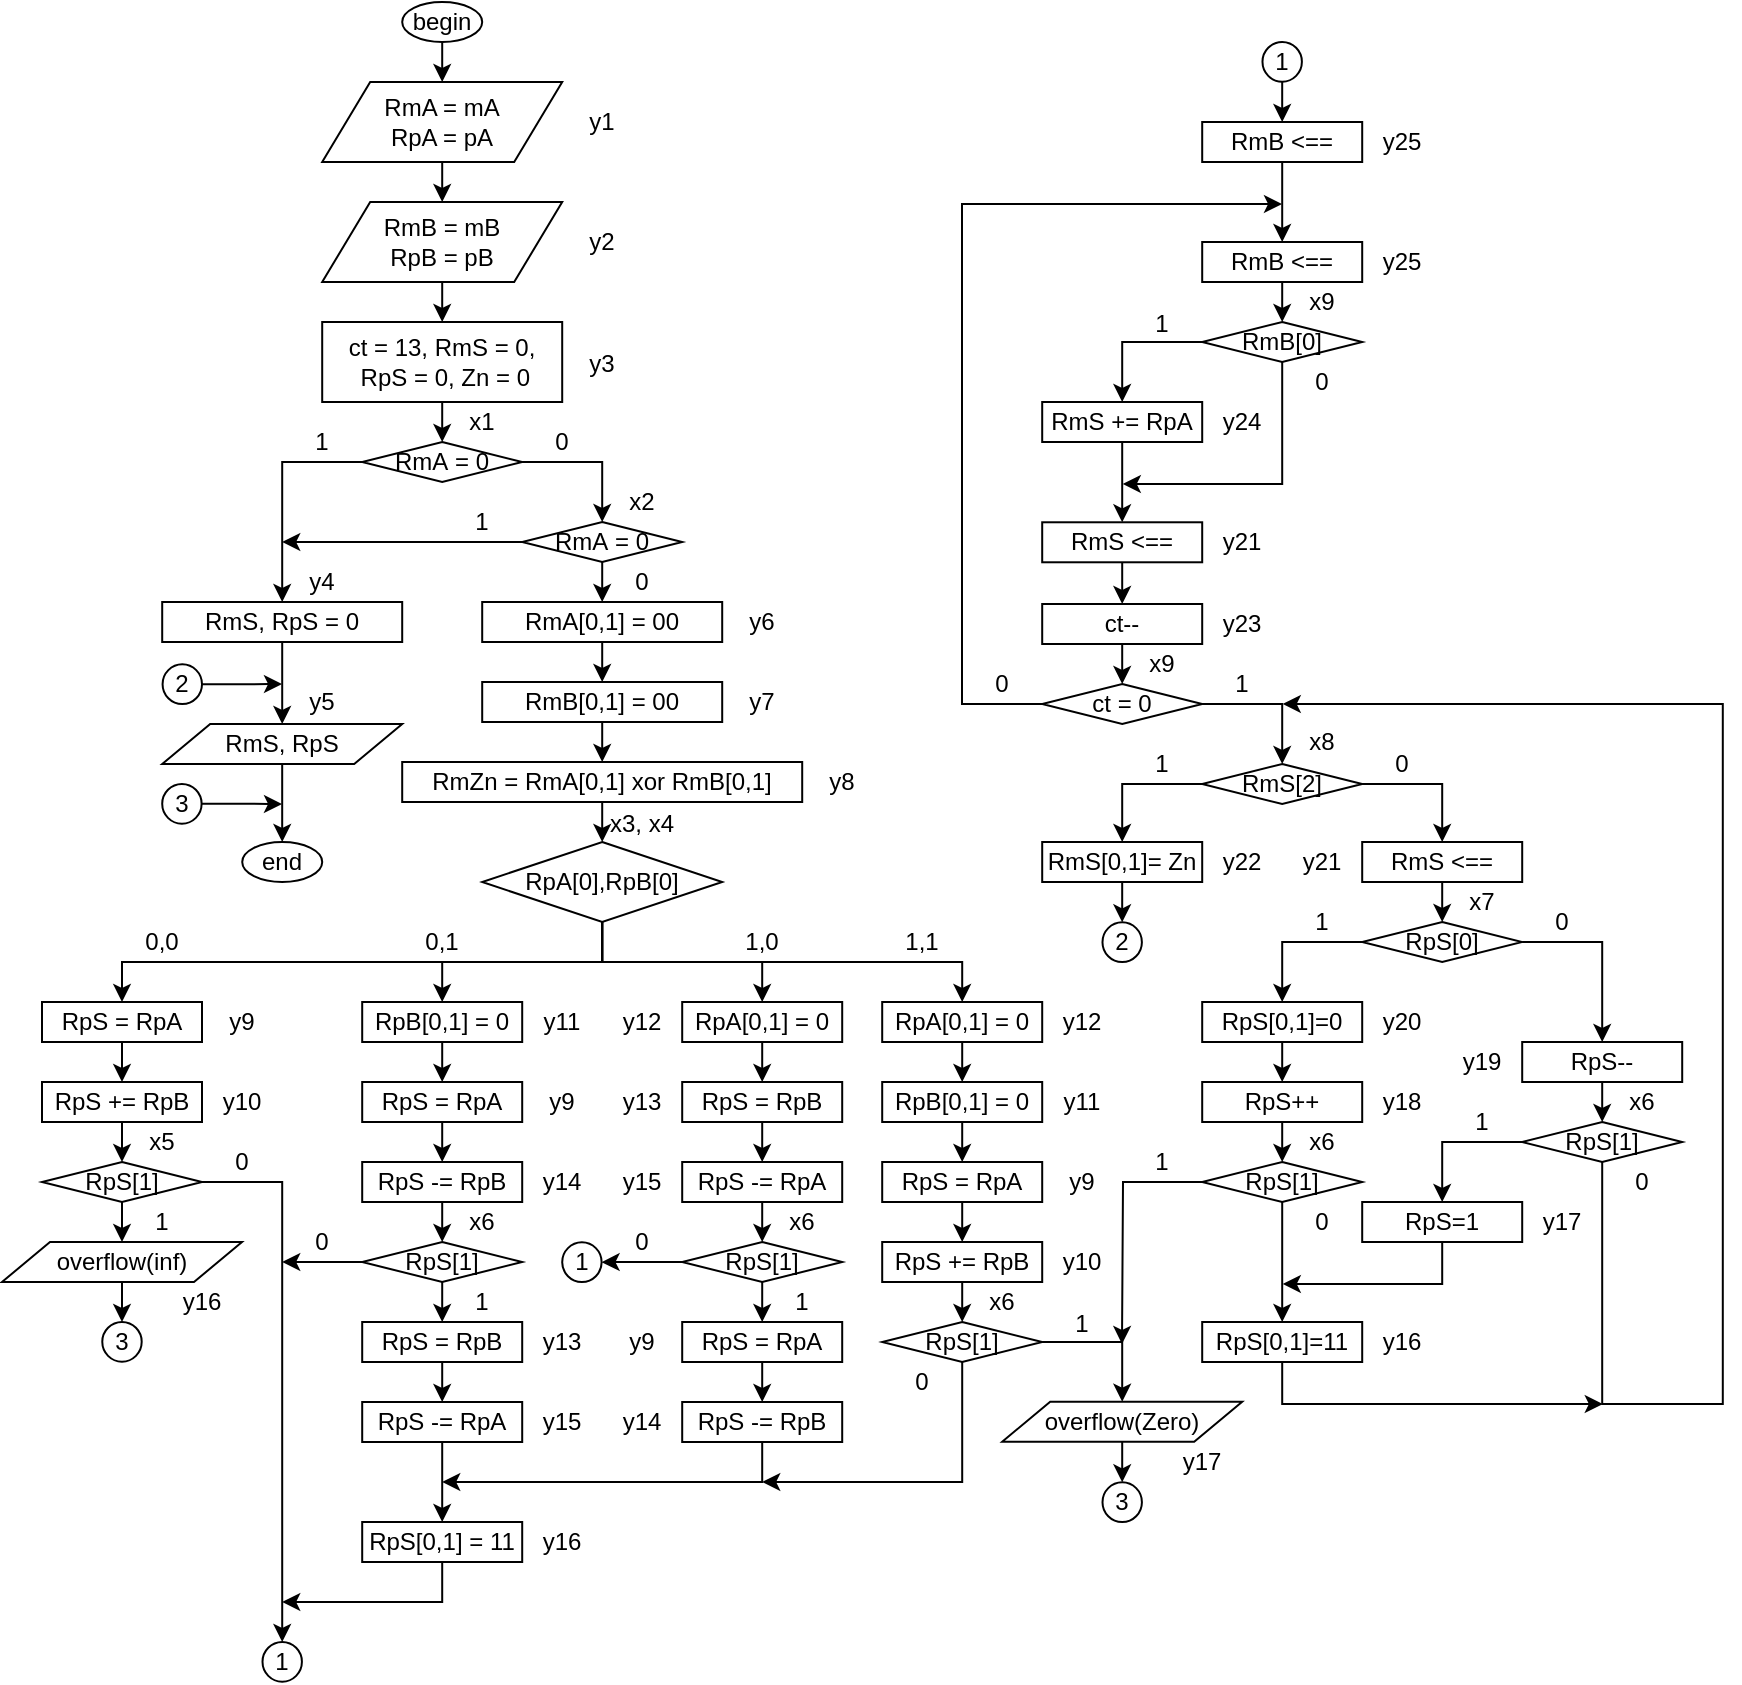 <mxfile version="12.4.3" type="device" pages="1"><diagram id="vDl1TsL0cPjMarcLjmOg" name="Page-1"><mxGraphModel dx="1099" dy="1595" grid="1" gridSize="10" guides="1" tooltips="1" connect="1" arrows="1" fold="1" page="1" pageScale="1" pageWidth="827" pageHeight="1169" math="0" shadow="0"><root><mxCell id="0"/><mxCell id="1" parent="0"/><mxCell id="Vzkg3Q56PprknM7qnNOr-3" style="edgeStyle=orthogonalEdgeStyle;rounded=0;orthogonalLoop=1;jettySize=auto;html=1;exitX=0.5;exitY=1;exitDx=0;exitDy=0;entryX=0.5;entryY=0;entryDx=0;entryDy=0;" edge="1" parent="1" source="Vzkg3Q56PprknM7qnNOr-1" target="Vzkg3Q56PprknM7qnNOr-2"><mxGeometry relative="1" as="geometry"/></mxCell><mxCell id="Vzkg3Q56PprknM7qnNOr-1" value="begin" style="ellipse;whiteSpace=wrap;html=1;" vertex="1" parent="1"><mxGeometry x="200.1" y="-1" width="40" height="20" as="geometry"/></mxCell><mxCell id="Vzkg3Q56PprknM7qnNOr-89" style="edgeStyle=orthogonalEdgeStyle;rounded=0;orthogonalLoop=1;jettySize=auto;html=1;exitX=0.5;exitY=1;exitDx=0;exitDy=0;entryX=0.5;entryY=0;entryDx=0;entryDy=0;" edge="1" parent="1" source="Vzkg3Q56PprknM7qnNOr-2" target="Vzkg3Q56PprknM7qnNOr-88"><mxGeometry relative="1" as="geometry"/></mxCell><mxCell id="Vzkg3Q56PprknM7qnNOr-2" value="RmA = mA&lt;br&gt;RpA = pA" style="shape=parallelogram;perimeter=parallelogramPerimeter;whiteSpace=wrap;html=1;" vertex="1" parent="1"><mxGeometry x="160.1" y="39" width="120" height="40" as="geometry"/></mxCell><mxCell id="Vzkg3Q56PprknM7qnNOr-11" style="edgeStyle=orthogonalEdgeStyle;rounded=0;orthogonalLoop=1;jettySize=auto;html=1;exitX=0.5;exitY=1;exitDx=0;exitDy=0;entryX=0.5;entryY=0;entryDx=0;entryDy=0;" edge="1" parent="1" source="Vzkg3Q56PprknM7qnNOr-4" target="Vzkg3Q56PprknM7qnNOr-6"><mxGeometry relative="1" as="geometry"/></mxCell><mxCell id="Vzkg3Q56PprknM7qnNOr-4" value="ct = 13, RmS = 0,&lt;br&gt;&amp;nbsp;RpS = 0, Zn = 0" style="rounded=0;whiteSpace=wrap;html=1;" vertex="1" parent="1"><mxGeometry x="160.1" y="159" width="120" height="40" as="geometry"/></mxCell><mxCell id="Vzkg3Q56PprknM7qnNOr-8" style="edgeStyle=orthogonalEdgeStyle;rounded=0;orthogonalLoop=1;jettySize=auto;html=1;exitX=1;exitY=0.5;exitDx=0;exitDy=0;" edge="1" parent="1" source="Vzkg3Q56PprknM7qnNOr-6" target="Vzkg3Q56PprknM7qnNOr-7"><mxGeometry relative="1" as="geometry"/></mxCell><mxCell id="Vzkg3Q56PprknM7qnNOr-19" style="edgeStyle=orthogonalEdgeStyle;rounded=0;orthogonalLoop=1;jettySize=auto;html=1;exitX=0;exitY=0.5;exitDx=0;exitDy=0;entryX=0.5;entryY=0;entryDx=0;entryDy=0;" edge="1" parent="1" source="Vzkg3Q56PprknM7qnNOr-6" target="Vzkg3Q56PprknM7qnNOr-18"><mxGeometry relative="1" as="geometry"/></mxCell><mxCell id="Vzkg3Q56PprknM7qnNOr-6" value="RmA&amp;nbsp;= 0" style="rhombus;whiteSpace=wrap;html=1;" vertex="1" parent="1"><mxGeometry x="180.1" y="219" width="80" height="20" as="geometry"/></mxCell><mxCell id="Vzkg3Q56PprknM7qnNOr-24" style="edgeStyle=orthogonalEdgeStyle;rounded=0;orthogonalLoop=1;jettySize=auto;html=1;exitX=0.5;exitY=1;exitDx=0;exitDy=0;entryX=0.5;entryY=0;entryDx=0;entryDy=0;" edge="1" parent="1" source="Vzkg3Q56PprknM7qnNOr-7" target="Vzkg3Q56PprknM7qnNOr-23"><mxGeometry relative="1" as="geometry"/></mxCell><mxCell id="Vzkg3Q56PprknM7qnNOr-82" style="edgeStyle=orthogonalEdgeStyle;rounded=0;orthogonalLoop=1;jettySize=auto;html=1;exitX=0;exitY=0.5;exitDx=0;exitDy=0;" edge="1" parent="1" source="Vzkg3Q56PprknM7qnNOr-7"><mxGeometry relative="1" as="geometry"><mxPoint x="140.1" y="269" as="targetPoint"/></mxGeometry></mxCell><mxCell id="Vzkg3Q56PprknM7qnNOr-7" value="RmA&amp;nbsp;= 0" style="rhombus;whiteSpace=wrap;html=1;" vertex="1" parent="1"><mxGeometry x="260.1" y="259" width="80" height="20" as="geometry"/></mxCell><mxCell id="Vzkg3Q56PprknM7qnNOr-92" style="edgeStyle=orthogonalEdgeStyle;rounded=0;orthogonalLoop=1;jettySize=auto;html=1;exitX=0.5;exitY=1;exitDx=0;exitDy=0;entryX=0.5;entryY=0;entryDx=0;entryDy=0;" edge="1" parent="1" source="Vzkg3Q56PprknM7qnNOr-18" target="Vzkg3Q56PprknM7qnNOr-177"><mxGeometry relative="1" as="geometry"><mxPoint x="140.195" y="339.238" as="targetPoint"/></mxGeometry></mxCell><mxCell id="Vzkg3Q56PprknM7qnNOr-18" value="RmS, RpS = 0" style="rounded=0;whiteSpace=wrap;html=1;" vertex="1" parent="1"><mxGeometry x="80.1" y="299" width="120" height="20" as="geometry"/></mxCell><mxCell id="Vzkg3Q56PprknM7qnNOr-20" value="1" style="text;html=1;strokeColor=none;fillColor=none;align=center;verticalAlign=middle;whiteSpace=wrap;rounded=0;" vertex="1" parent="1"><mxGeometry x="140.1" y="209" width="40" height="20" as="geometry"/></mxCell><mxCell id="Vzkg3Q56PprknM7qnNOr-22" value="1" style="text;html=1;strokeColor=none;fillColor=none;align=center;verticalAlign=middle;whiteSpace=wrap;rounded=0;" vertex="1" parent="1"><mxGeometry x="220.1" y="249" width="40" height="20" as="geometry"/></mxCell><mxCell id="Vzkg3Q56PprknM7qnNOr-86" style="edgeStyle=orthogonalEdgeStyle;rounded=0;orthogonalLoop=1;jettySize=auto;html=1;exitX=0.5;exitY=1;exitDx=0;exitDy=0;entryX=0.5;entryY=0;entryDx=0;entryDy=0;" edge="1" parent="1" source="Vzkg3Q56PprknM7qnNOr-23" target="Vzkg3Q56PprknM7qnNOr-83"><mxGeometry relative="1" as="geometry"/></mxCell><mxCell id="Vzkg3Q56PprknM7qnNOr-23" value="RmA[0,1] = 00" style="rounded=0;whiteSpace=wrap;html=1;" vertex="1" parent="1"><mxGeometry x="240.1" y="299" width="120" height="20" as="geometry"/></mxCell><mxCell id="Vzkg3Q56PprknM7qnNOr-29" style="edgeStyle=orthogonalEdgeStyle;rounded=0;orthogonalLoop=1;jettySize=auto;html=1;exitX=0.5;exitY=1;exitDx=0;exitDy=0;entryX=0.5;entryY=0;entryDx=0;entryDy=0;" edge="1" parent="1" source="Vzkg3Q56PprknM7qnNOr-25" target="Vzkg3Q56PprknM7qnNOr-27"><mxGeometry relative="1" as="geometry"/></mxCell><mxCell id="Vzkg3Q56PprknM7qnNOr-44" style="edgeStyle=orthogonalEdgeStyle;rounded=0;orthogonalLoop=1;jettySize=auto;html=1;exitX=0.5;exitY=1;exitDx=0;exitDy=0;entryX=0.5;entryY=0;entryDx=0;entryDy=0;" edge="1" parent="1" source="Vzkg3Q56PprknM7qnNOr-25" target="Vzkg3Q56PprknM7qnNOr-43"><mxGeometry relative="1" as="geometry"/></mxCell><mxCell id="Vzkg3Q56PprknM7qnNOr-63" style="edgeStyle=orthogonalEdgeStyle;rounded=0;orthogonalLoop=1;jettySize=auto;html=1;exitX=0.5;exitY=1;exitDx=0;exitDy=0;entryX=0.5;entryY=0;entryDx=0;entryDy=0;" edge="1" parent="1" source="Vzkg3Q56PprknM7qnNOr-25" target="Vzkg3Q56PprknM7qnNOr-62"><mxGeometry relative="1" as="geometry"/></mxCell><mxCell id="Vzkg3Q56PprknM7qnNOr-94" style="edgeStyle=orthogonalEdgeStyle;rounded=0;orthogonalLoop=1;jettySize=auto;html=1;exitX=0.5;exitY=1;exitDx=0;exitDy=0;entryX=0.5;entryY=0;entryDx=0;entryDy=0;" edge="1" parent="1" source="Vzkg3Q56PprknM7qnNOr-25" target="Vzkg3Q56PprknM7qnNOr-93"><mxGeometry relative="1" as="geometry"/></mxCell><mxCell id="Vzkg3Q56PprknM7qnNOr-25" value="RpA[0],RpB[0]" style="rhombus;whiteSpace=wrap;html=1;" vertex="1" parent="1"><mxGeometry x="240.1" y="419" width="120" height="40" as="geometry"/></mxCell><mxCell id="Vzkg3Q56PprknM7qnNOr-36" style="edgeStyle=orthogonalEdgeStyle;rounded=0;orthogonalLoop=1;jettySize=auto;html=1;exitX=0.5;exitY=1;exitDx=0;exitDy=0;entryX=0.5;entryY=0;entryDx=0;entryDy=0;" edge="1" parent="1" source="Vzkg3Q56PprknM7qnNOr-27" target="Vzkg3Q56PprknM7qnNOr-35"><mxGeometry relative="1" as="geometry"/></mxCell><mxCell id="Vzkg3Q56PprknM7qnNOr-27" value="RpS = RpA" style="rounded=0;whiteSpace=wrap;html=1;" vertex="1" parent="1"><mxGeometry x="20.0" y="499" width="80" height="20" as="geometry"/></mxCell><mxCell id="Vzkg3Q56PprknM7qnNOr-30" value="0,0" style="text;html=1;strokeColor=none;fillColor=none;align=center;verticalAlign=middle;whiteSpace=wrap;rounded=0;" vertex="1" parent="1"><mxGeometry x="60.0" y="459" width="40" height="20" as="geometry"/></mxCell><mxCell id="Vzkg3Q56PprknM7qnNOr-34" style="edgeStyle=orthogonalEdgeStyle;rounded=0;orthogonalLoop=1;jettySize=auto;html=1;exitX=0.5;exitY=1;exitDx=0;exitDy=0;entryX=0.5;entryY=0;entryDx=0;entryDy=0;" edge="1" parent="1" source="Vzkg3Q56PprknM7qnNOr-32" target="Vzkg3Q56PprknM7qnNOr-25"><mxGeometry relative="1" as="geometry"/></mxCell><mxCell id="Vzkg3Q56PprknM7qnNOr-32" value="&lt;span style=&quot;text-align: left ; white-space: nowrap&quot;&gt;RmZn = RmA[0,1] xor RmB[0,1]&lt;/span&gt;" style="rounded=0;whiteSpace=wrap;html=1;" vertex="1" parent="1"><mxGeometry x="200.1" y="379" width="200" height="20" as="geometry"/></mxCell><mxCell id="Vzkg3Q56PprknM7qnNOr-38" style="edgeStyle=orthogonalEdgeStyle;rounded=0;orthogonalLoop=1;jettySize=auto;html=1;exitX=0.5;exitY=1;exitDx=0;exitDy=0;entryX=0.5;entryY=0;entryDx=0;entryDy=0;" edge="1" parent="1" source="Vzkg3Q56PprknM7qnNOr-35" target="Vzkg3Q56PprknM7qnNOr-37"><mxGeometry relative="1" as="geometry"/></mxCell><mxCell id="Vzkg3Q56PprknM7qnNOr-35" value="RpS += RpB" style="rounded=0;whiteSpace=wrap;html=1;" vertex="1" parent="1"><mxGeometry x="20.0" y="539" width="80" height="20" as="geometry"/></mxCell><mxCell id="Vzkg3Q56PprknM7qnNOr-40" style="edgeStyle=orthogonalEdgeStyle;rounded=0;orthogonalLoop=1;jettySize=auto;html=1;exitX=0.5;exitY=1;exitDx=0;exitDy=0;entryX=0.5;entryY=0;entryDx=0;entryDy=0;" edge="1" parent="1" source="Vzkg3Q56PprknM7qnNOr-37" target="Vzkg3Q56PprknM7qnNOr-39"><mxGeometry relative="1" as="geometry"/></mxCell><mxCell id="Vzkg3Q56PprknM7qnNOr-42" style="edgeStyle=orthogonalEdgeStyle;rounded=0;orthogonalLoop=1;jettySize=auto;html=1;exitX=1;exitY=0.5;exitDx=0;exitDy=0;entryX=0.5;entryY=0;entryDx=0;entryDy=0;" edge="1" parent="1" source="Vzkg3Q56PprknM7qnNOr-37" target="Vzkg3Q56PprknM7qnNOr-79"><mxGeometry relative="1" as="geometry"><mxPoint x="140.1" y="649" as="targetPoint"/></mxGeometry></mxCell><mxCell id="Vzkg3Q56PprknM7qnNOr-37" value="RpS[1]" style="rhombus;whiteSpace=wrap;html=1;" vertex="1" parent="1"><mxGeometry x="20.0" y="579" width="80" height="20" as="geometry"/></mxCell><mxCell id="Vzkg3Q56PprknM7qnNOr-183" style="edgeStyle=orthogonalEdgeStyle;rounded=0;orthogonalLoop=1;jettySize=auto;html=1;exitX=0.5;exitY=1;exitDx=0;exitDy=0;entryX=0.5;entryY=0;entryDx=0;entryDy=0;" edge="1" parent="1" source="Vzkg3Q56PprknM7qnNOr-39" target="Vzkg3Q56PprknM7qnNOr-182"><mxGeometry relative="1" as="geometry"/></mxCell><mxCell id="Vzkg3Q56PprknM7qnNOr-39" value="overflow(inf)" style="shape=parallelogram;perimeter=parallelogramPerimeter;whiteSpace=wrap;html=1;" vertex="1" parent="1"><mxGeometry y="619" width="120" height="20" as="geometry"/></mxCell><mxCell id="Vzkg3Q56PprknM7qnNOr-41" value="1" style="text;html=1;strokeColor=none;fillColor=none;align=center;verticalAlign=middle;whiteSpace=wrap;rounded=0;" vertex="1" parent="1"><mxGeometry x="60.0" y="599" width="40" height="20" as="geometry"/></mxCell><mxCell id="Vzkg3Q56PprknM7qnNOr-46" style="edgeStyle=orthogonalEdgeStyle;rounded=0;orthogonalLoop=1;jettySize=auto;html=1;exitX=0.5;exitY=1;exitDx=0;exitDy=0;entryX=0.5;entryY=0;entryDx=0;entryDy=0;" edge="1" parent="1" source="Vzkg3Q56PprknM7qnNOr-43" target="Vzkg3Q56PprknM7qnNOr-45"><mxGeometry relative="1" as="geometry"/></mxCell><mxCell id="Vzkg3Q56PprknM7qnNOr-43" value="RpB[0,1] = 0" style="rounded=0;whiteSpace=wrap;html=1;" vertex="1" parent="1"><mxGeometry x="180.1" y="499" width="80" height="20" as="geometry"/></mxCell><mxCell id="Vzkg3Q56PprknM7qnNOr-48" style="edgeStyle=orthogonalEdgeStyle;rounded=0;orthogonalLoop=1;jettySize=auto;html=1;exitX=0.5;exitY=1;exitDx=0;exitDy=0;entryX=0.5;entryY=0;entryDx=0;entryDy=0;" edge="1" parent="1" source="Vzkg3Q56PprknM7qnNOr-45" target="Vzkg3Q56PprknM7qnNOr-47"><mxGeometry relative="1" as="geometry"/></mxCell><mxCell id="Vzkg3Q56PprknM7qnNOr-45" value="RpS = RpA" style="rounded=0;whiteSpace=wrap;html=1;" vertex="1" parent="1"><mxGeometry x="180.1" y="539" width="80" height="20" as="geometry"/></mxCell><mxCell id="Vzkg3Q56PprknM7qnNOr-50" style="edgeStyle=orthogonalEdgeStyle;rounded=0;orthogonalLoop=1;jettySize=auto;html=1;exitX=0.5;exitY=1;exitDx=0;exitDy=0;entryX=0.5;entryY=0;entryDx=0;entryDy=0;" edge="1" parent="1" source="Vzkg3Q56PprknM7qnNOr-47" target="Vzkg3Q56PprknM7qnNOr-49"><mxGeometry relative="1" as="geometry"/></mxCell><mxCell id="Vzkg3Q56PprknM7qnNOr-47" value="RpS -= RpB" style="rounded=0;whiteSpace=wrap;html=1;" vertex="1" parent="1"><mxGeometry x="180.1" y="579" width="80" height="20" as="geometry"/></mxCell><mxCell id="Vzkg3Q56PprknM7qnNOr-51" style="edgeStyle=orthogonalEdgeStyle;rounded=0;orthogonalLoop=1;jettySize=auto;html=1;exitX=0;exitY=0.5;exitDx=0;exitDy=0;" edge="1" parent="1" source="Vzkg3Q56PprknM7qnNOr-49"><mxGeometry relative="1" as="geometry"><mxPoint x="140.1" y="629" as="targetPoint"/></mxGeometry></mxCell><mxCell id="Vzkg3Q56PprknM7qnNOr-55" style="edgeStyle=orthogonalEdgeStyle;rounded=0;orthogonalLoop=1;jettySize=auto;html=1;exitX=0.5;exitY=1;exitDx=0;exitDy=0;entryX=0.5;entryY=0;entryDx=0;entryDy=0;" edge="1" parent="1" source="Vzkg3Q56PprknM7qnNOr-49" target="Vzkg3Q56PprknM7qnNOr-54"><mxGeometry relative="1" as="geometry"/></mxCell><mxCell id="Vzkg3Q56PprknM7qnNOr-49" value="RpS[1]" style="rhombus;whiteSpace=wrap;html=1;" vertex="1" parent="1"><mxGeometry x="180.1" y="619" width="80" height="20" as="geometry"/></mxCell><mxCell id="Vzkg3Q56PprknM7qnNOr-52" value="0" style="text;html=1;strokeColor=none;fillColor=none;align=center;verticalAlign=middle;whiteSpace=wrap;rounded=0;" vertex="1" parent="1"><mxGeometry x="140.1" y="609" width="40" height="20" as="geometry"/></mxCell><mxCell id="Vzkg3Q56PprknM7qnNOr-53" value="0" style="text;html=1;strokeColor=none;fillColor=none;align=center;verticalAlign=middle;whiteSpace=wrap;rounded=0;" vertex="1" parent="1"><mxGeometry x="100.0" y="569" width="40" height="20" as="geometry"/></mxCell><mxCell id="Vzkg3Q56PprknM7qnNOr-57" style="edgeStyle=orthogonalEdgeStyle;rounded=0;orthogonalLoop=1;jettySize=auto;html=1;exitX=0.5;exitY=1;exitDx=0;exitDy=0;entryX=0.5;entryY=0;entryDx=0;entryDy=0;" edge="1" parent="1" source="Vzkg3Q56PprknM7qnNOr-54" target="Vzkg3Q56PprknM7qnNOr-56"><mxGeometry relative="1" as="geometry"/></mxCell><mxCell id="Vzkg3Q56PprknM7qnNOr-54" value="RpS = RpB" style="rounded=0;whiteSpace=wrap;html=1;" vertex="1" parent="1"><mxGeometry x="180.1" y="659" width="80" height="20" as="geometry"/></mxCell><mxCell id="Vzkg3Q56PprknM7qnNOr-59" style="edgeStyle=orthogonalEdgeStyle;rounded=0;orthogonalLoop=1;jettySize=auto;html=1;exitX=0.5;exitY=1;exitDx=0;exitDy=0;entryX=0.5;entryY=0;entryDx=0;entryDy=0;" edge="1" parent="1" source="Vzkg3Q56PprknM7qnNOr-56" target="Vzkg3Q56PprknM7qnNOr-58"><mxGeometry relative="1" as="geometry"/></mxCell><mxCell id="Vzkg3Q56PprknM7qnNOr-56" value="RpS -= RpA" style="rounded=0;whiteSpace=wrap;html=1;" vertex="1" parent="1"><mxGeometry x="180.1" y="699" width="80" height="20" as="geometry"/></mxCell><mxCell id="Vzkg3Q56PprknM7qnNOr-114" style="edgeStyle=orthogonalEdgeStyle;rounded=0;orthogonalLoop=1;jettySize=auto;html=1;exitX=0.5;exitY=1;exitDx=0;exitDy=0;" edge="1" parent="1" source="Vzkg3Q56PprknM7qnNOr-58"><mxGeometry relative="1" as="geometry"><mxPoint x="140.1" y="799" as="targetPoint"/><Array as="points"><mxPoint x="220.1" y="799"/></Array></mxGeometry></mxCell><mxCell id="Vzkg3Q56PprknM7qnNOr-58" value="RpS[0,1] = 11" style="rounded=0;whiteSpace=wrap;html=1;" vertex="1" parent="1"><mxGeometry x="180.1" y="759" width="80" height="20" as="geometry"/></mxCell><mxCell id="Vzkg3Q56PprknM7qnNOr-60" value="1" style="text;html=1;strokeColor=none;fillColor=none;align=center;verticalAlign=middle;whiteSpace=wrap;rounded=0;" vertex="1" parent="1"><mxGeometry x="220.1" y="639" width="40" height="20" as="geometry"/></mxCell><mxCell id="Vzkg3Q56PprknM7qnNOr-61" value="0,1" style="text;html=1;strokeColor=none;fillColor=none;align=center;verticalAlign=middle;whiteSpace=wrap;rounded=0;" vertex="1" parent="1"><mxGeometry x="200.1" y="459" width="40" height="20" as="geometry"/></mxCell><mxCell id="Vzkg3Q56PprknM7qnNOr-67" style="edgeStyle=orthogonalEdgeStyle;rounded=0;orthogonalLoop=1;jettySize=auto;html=1;exitX=0.5;exitY=1;exitDx=0;exitDy=0;entryX=0.5;entryY=0;entryDx=0;entryDy=0;" edge="1" parent="1" source="Vzkg3Q56PprknM7qnNOr-62" target="Vzkg3Q56PprknM7qnNOr-65"><mxGeometry relative="1" as="geometry"/></mxCell><mxCell id="Vzkg3Q56PprknM7qnNOr-62" value="RpA[0,1] = 0" style="rounded=0;whiteSpace=wrap;html=1;" vertex="1" parent="1"><mxGeometry x="340.1" y="499" width="80" height="20" as="geometry"/></mxCell><mxCell id="Vzkg3Q56PprknM7qnNOr-64" value="1,0" style="text;html=1;strokeColor=none;fillColor=none;align=center;verticalAlign=middle;whiteSpace=wrap;rounded=0;" vertex="1" parent="1"><mxGeometry x="360.1" y="459" width="40" height="20" as="geometry"/></mxCell><mxCell id="Vzkg3Q56PprknM7qnNOr-68" style="edgeStyle=orthogonalEdgeStyle;rounded=0;orthogonalLoop=1;jettySize=auto;html=1;exitX=0.5;exitY=1;exitDx=0;exitDy=0;entryX=0.5;entryY=0;entryDx=0;entryDy=0;" edge="1" parent="1" source="Vzkg3Q56PprknM7qnNOr-65" target="Vzkg3Q56PprknM7qnNOr-66"><mxGeometry relative="1" as="geometry"/></mxCell><mxCell id="Vzkg3Q56PprknM7qnNOr-65" value="RpS = RpB" style="rounded=0;whiteSpace=wrap;html=1;" vertex="1" parent="1"><mxGeometry x="340.1" y="539" width="80" height="20" as="geometry"/></mxCell><mxCell id="Vzkg3Q56PprknM7qnNOr-70" style="edgeStyle=orthogonalEdgeStyle;rounded=0;orthogonalLoop=1;jettySize=auto;html=1;exitX=0.5;exitY=1;exitDx=0;exitDy=0;entryX=0.5;entryY=0;entryDx=0;entryDy=0;" edge="1" parent="1" source="Vzkg3Q56PprknM7qnNOr-66" target="Vzkg3Q56PprknM7qnNOr-69"><mxGeometry relative="1" as="geometry"/></mxCell><mxCell id="Vzkg3Q56PprknM7qnNOr-66" value="RpS -= RpA" style="rounded=0;whiteSpace=wrap;html=1;" vertex="1" parent="1"><mxGeometry x="340.1" y="579" width="80" height="20" as="geometry"/></mxCell><mxCell id="Vzkg3Q56PprknM7qnNOr-76" style="edgeStyle=orthogonalEdgeStyle;rounded=0;orthogonalLoop=1;jettySize=auto;html=1;exitX=0.5;exitY=1;exitDx=0;exitDy=0;entryX=0.5;entryY=0;entryDx=0;entryDy=0;" edge="1" parent="1" source="Vzkg3Q56PprknM7qnNOr-69" target="Vzkg3Q56PprknM7qnNOr-72"><mxGeometry relative="1" as="geometry"/></mxCell><mxCell id="Vzkg3Q56PprknM7qnNOr-81" style="edgeStyle=orthogonalEdgeStyle;rounded=0;orthogonalLoop=1;jettySize=auto;html=1;exitX=0;exitY=0.5;exitDx=0;exitDy=0;entryX=1;entryY=0.5;entryDx=0;entryDy=0;" edge="1" parent="1" source="Vzkg3Q56PprknM7qnNOr-69" target="Vzkg3Q56PprknM7qnNOr-80"><mxGeometry relative="1" as="geometry"/></mxCell><mxCell id="Vzkg3Q56PprknM7qnNOr-69" value="RpS[1]" style="rhombus;whiteSpace=wrap;html=1;" vertex="1" parent="1"><mxGeometry x="340.1" y="619" width="80" height="20" as="geometry"/></mxCell><mxCell id="Vzkg3Q56PprknM7qnNOr-71" style="edgeStyle=orthogonalEdgeStyle;rounded=0;orthogonalLoop=1;jettySize=auto;html=1;exitX=0.5;exitY=1;exitDx=0;exitDy=0;entryX=0.5;entryY=0;entryDx=0;entryDy=0;" edge="1" parent="1" source="Vzkg3Q56PprknM7qnNOr-72" target="Vzkg3Q56PprknM7qnNOr-74"><mxGeometry relative="1" as="geometry"/></mxCell><mxCell id="Vzkg3Q56PprknM7qnNOr-72" value="RpS = RpA" style="rounded=0;whiteSpace=wrap;html=1;" vertex="1" parent="1"><mxGeometry x="340.1" y="659" width="80" height="20" as="geometry"/></mxCell><mxCell id="Vzkg3Q56PprknM7qnNOr-73" style="edgeStyle=orthogonalEdgeStyle;rounded=0;orthogonalLoop=1;jettySize=auto;html=1;exitX=0.5;exitY=1;exitDx=0;exitDy=0;" edge="1" parent="1" source="Vzkg3Q56PprknM7qnNOr-74"><mxGeometry relative="1" as="geometry"><mxPoint x="220.1" y="739" as="targetPoint"/><Array as="points"><mxPoint x="380.1" y="739"/><mxPoint x="220.1" y="739"/></Array></mxGeometry></mxCell><mxCell id="Vzkg3Q56PprknM7qnNOr-74" value="RpS -= RpB" style="rounded=0;whiteSpace=wrap;html=1;" vertex="1" parent="1"><mxGeometry x="340.1" y="699" width="80" height="20" as="geometry"/></mxCell><mxCell id="Vzkg3Q56PprknM7qnNOr-77" value="1" style="text;html=1;strokeColor=none;fillColor=none;align=center;verticalAlign=middle;whiteSpace=wrap;rounded=0;" vertex="1" parent="1"><mxGeometry x="380.1" y="639" width="40" height="20" as="geometry"/></mxCell><mxCell id="Vzkg3Q56PprknM7qnNOr-79" value="1" style="ellipse;whiteSpace=wrap;html=1;" vertex="1" parent="1"><mxGeometry x="130.25" y="819" width="19.71" height="19.86" as="geometry"/></mxCell><mxCell id="Vzkg3Q56PprknM7qnNOr-80" value="1" style="ellipse;whiteSpace=wrap;html=1;" vertex="1" parent="1"><mxGeometry x="280.1" y="619.14" width="19.71" height="19.86" as="geometry"/></mxCell><mxCell id="Vzkg3Q56PprknM7qnNOr-87" style="edgeStyle=orthogonalEdgeStyle;rounded=0;orthogonalLoop=1;jettySize=auto;html=1;exitX=0.5;exitY=1;exitDx=0;exitDy=0;entryX=0.5;entryY=0;entryDx=0;entryDy=0;" edge="1" parent="1" source="Vzkg3Q56PprknM7qnNOr-83" target="Vzkg3Q56PprknM7qnNOr-32"><mxGeometry relative="1" as="geometry"/></mxCell><mxCell id="Vzkg3Q56PprknM7qnNOr-83" value="RmB[0,1] = 00" style="rounded=0;whiteSpace=wrap;html=1;" vertex="1" parent="1"><mxGeometry x="240.1" y="339" width="120" height="20" as="geometry"/></mxCell><mxCell id="Vzkg3Q56PprknM7qnNOr-91" style="edgeStyle=orthogonalEdgeStyle;rounded=0;orthogonalLoop=1;jettySize=auto;html=1;exitX=0.5;exitY=1;exitDx=0;exitDy=0;entryX=0.5;entryY=0;entryDx=0;entryDy=0;" edge="1" parent="1" source="Vzkg3Q56PprknM7qnNOr-88" target="Vzkg3Q56PprknM7qnNOr-4"><mxGeometry relative="1" as="geometry"/></mxCell><mxCell id="Vzkg3Q56PprknM7qnNOr-88" value="RmB = mB&lt;br&gt;RpB = pB" style="shape=parallelogram;perimeter=parallelogramPerimeter;whiteSpace=wrap;html=1;" vertex="1" parent="1"><mxGeometry x="160.1" y="99" width="120" height="40" as="geometry"/></mxCell><mxCell id="Vzkg3Q56PprknM7qnNOr-97" style="edgeStyle=orthogonalEdgeStyle;rounded=0;orthogonalLoop=1;jettySize=auto;html=1;exitX=0.5;exitY=1;exitDx=0;exitDy=0;entryX=0.5;entryY=0;entryDx=0;entryDy=0;" edge="1" parent="1" source="Vzkg3Q56PprknM7qnNOr-93" target="Vzkg3Q56PprknM7qnNOr-96"><mxGeometry relative="1" as="geometry"/></mxCell><mxCell id="Vzkg3Q56PprknM7qnNOr-93" value="RpA[0,1] = 0" style="rounded=0;whiteSpace=wrap;html=1;" vertex="1" parent="1"><mxGeometry x="440.1" y="499" width="80" height="20" as="geometry"/></mxCell><mxCell id="Vzkg3Q56PprknM7qnNOr-95" value="1,1" style="text;html=1;strokeColor=none;fillColor=none;align=center;verticalAlign=middle;whiteSpace=wrap;rounded=0;" vertex="1" parent="1"><mxGeometry x="440.1" y="459" width="40" height="20" as="geometry"/></mxCell><mxCell id="Vzkg3Q56PprknM7qnNOr-99" style="edgeStyle=orthogonalEdgeStyle;rounded=0;orthogonalLoop=1;jettySize=auto;html=1;exitX=0.5;exitY=1;exitDx=0;exitDy=0;entryX=0.5;entryY=0;entryDx=0;entryDy=0;" edge="1" parent="1" source="Vzkg3Q56PprknM7qnNOr-96" target="Vzkg3Q56PprknM7qnNOr-98"><mxGeometry relative="1" as="geometry"/></mxCell><mxCell id="Vzkg3Q56PprknM7qnNOr-96" value="RpB[0,1] = 0" style="rounded=0;whiteSpace=wrap;html=1;" vertex="1" parent="1"><mxGeometry x="440.1" y="539" width="80" height="20" as="geometry"/></mxCell><mxCell id="Vzkg3Q56PprknM7qnNOr-101" style="edgeStyle=orthogonalEdgeStyle;rounded=0;orthogonalLoop=1;jettySize=auto;html=1;exitX=0.5;exitY=1;exitDx=0;exitDy=0;entryX=0.5;entryY=0;entryDx=0;entryDy=0;" edge="1" parent="1" source="Vzkg3Q56PprknM7qnNOr-98" target="Vzkg3Q56PprknM7qnNOr-100"><mxGeometry relative="1" as="geometry"/></mxCell><mxCell id="Vzkg3Q56PprknM7qnNOr-98" value="RpS = RpA" style="rounded=0;whiteSpace=wrap;html=1;" vertex="1" parent="1"><mxGeometry x="440.1" y="579" width="80" height="20" as="geometry"/></mxCell><mxCell id="Vzkg3Q56PprknM7qnNOr-103" style="edgeStyle=orthogonalEdgeStyle;rounded=0;orthogonalLoop=1;jettySize=auto;html=1;exitX=0.5;exitY=1;exitDx=0;exitDy=0;entryX=0.5;entryY=0;entryDx=0;entryDy=0;" edge="1" parent="1" source="Vzkg3Q56PprknM7qnNOr-100" target="Vzkg3Q56PprknM7qnNOr-102"><mxGeometry relative="1" as="geometry"/></mxCell><mxCell id="Vzkg3Q56PprknM7qnNOr-100" value="RpS += RpB" style="rounded=0;whiteSpace=wrap;html=1;" vertex="1" parent="1"><mxGeometry x="440.1" y="619" width="80" height="20" as="geometry"/></mxCell><mxCell id="Vzkg3Q56PprknM7qnNOr-105" style="edgeStyle=orthogonalEdgeStyle;rounded=0;orthogonalLoop=1;jettySize=auto;html=1;exitX=0.5;exitY=1;exitDx=0;exitDy=0;" edge="1" parent="1" source="Vzkg3Q56PprknM7qnNOr-102"><mxGeometry relative="1" as="geometry"><mxPoint x="380.1" y="739" as="targetPoint"/><Array as="points"><mxPoint x="480.1" y="739"/></Array></mxGeometry></mxCell><mxCell id="Vzkg3Q56PprknM7qnNOr-109" style="edgeStyle=orthogonalEdgeStyle;rounded=0;orthogonalLoop=1;jettySize=auto;html=1;exitX=1;exitY=0.5;exitDx=0;exitDy=0;entryX=0.5;entryY=0;entryDx=0;entryDy=0;" edge="1" parent="1" source="Vzkg3Q56PprknM7qnNOr-102" target="Vzkg3Q56PprknM7qnNOr-108"><mxGeometry relative="1" as="geometry"/></mxCell><mxCell id="Vzkg3Q56PprknM7qnNOr-102" value="RpS[1]" style="rhombus;whiteSpace=wrap;html=1;" vertex="1" parent="1"><mxGeometry x="440.1" y="659" width="80" height="20" as="geometry"/></mxCell><mxCell id="Vzkg3Q56PprknM7qnNOr-106" value="0" style="text;html=1;strokeColor=none;fillColor=none;align=center;verticalAlign=middle;whiteSpace=wrap;rounded=0;" vertex="1" parent="1"><mxGeometry x="440.1" y="678.86" width="40" height="20" as="geometry"/></mxCell><mxCell id="Vzkg3Q56PprknM7qnNOr-107" value="1" style="text;html=1;strokeColor=none;fillColor=none;align=center;verticalAlign=middle;whiteSpace=wrap;rounded=0;" vertex="1" parent="1"><mxGeometry x="519.72" y="650" width="40" height="20" as="geometry"/></mxCell><mxCell id="Vzkg3Q56PprknM7qnNOr-113" style="edgeStyle=orthogonalEdgeStyle;rounded=0;orthogonalLoop=1;jettySize=auto;html=1;exitX=0.5;exitY=1;exitDx=0;exitDy=0;entryX=0.5;entryY=0;entryDx=0;entryDy=0;" edge="1" parent="1" source="Vzkg3Q56PprknM7qnNOr-108" target="Vzkg3Q56PprknM7qnNOr-112"><mxGeometry relative="1" as="geometry"/></mxCell><mxCell id="Vzkg3Q56PprknM7qnNOr-108" value="overflow(Zero)" style="shape=parallelogram;perimeter=parallelogramPerimeter;whiteSpace=wrap;html=1;" vertex="1" parent="1"><mxGeometry x="500.1" y="698.86" width="120" height="20" as="geometry"/></mxCell><mxCell id="Vzkg3Q56PprknM7qnNOr-112" value="3" style="ellipse;whiteSpace=wrap;html=1;" vertex="1" parent="1"><mxGeometry x="550.25" y="739.14" width="19.71" height="19.86" as="geometry"/></mxCell><mxCell id="Vzkg3Q56PprknM7qnNOr-115" value="0" style="text;html=1;strokeColor=none;fillColor=none;align=center;verticalAlign=middle;whiteSpace=wrap;rounded=0;" vertex="1" parent="1"><mxGeometry x="300.1" y="609" width="40" height="20" as="geometry"/></mxCell><mxCell id="Vzkg3Q56PprknM7qnNOr-119" style="edgeStyle=orthogonalEdgeStyle;rounded=0;orthogonalLoop=1;jettySize=auto;html=1;exitX=0.5;exitY=1;exitDx=0;exitDy=0;entryX=0.5;entryY=0;entryDx=0;entryDy=0;" edge="1" parent="1" source="Vzkg3Q56PprknM7qnNOr-117" target="Vzkg3Q56PprknM7qnNOr-118"><mxGeometry relative="1" as="geometry"/></mxCell><mxCell id="Vzkg3Q56PprknM7qnNOr-117" value="1" style="ellipse;whiteSpace=wrap;html=1;" vertex="1" parent="1"><mxGeometry x="630.24" y="19" width="19.71" height="19.86" as="geometry"/></mxCell><mxCell id="Vzkg3Q56PprknM7qnNOr-121" style="edgeStyle=orthogonalEdgeStyle;rounded=0;orthogonalLoop=1;jettySize=auto;html=1;exitX=0.5;exitY=1;exitDx=0;exitDy=0;entryX=0.5;entryY=0;entryDx=0;entryDy=0;" edge="1" parent="1" source="Vzkg3Q56PprknM7qnNOr-118" target="Vzkg3Q56PprknM7qnNOr-120"><mxGeometry relative="1" as="geometry"/></mxCell><mxCell id="Vzkg3Q56PprknM7qnNOr-118" value="RmB &amp;lt;==" style="rounded=0;whiteSpace=wrap;html=1;" vertex="1" parent="1"><mxGeometry x="600.1" y="59" width="80" height="20" as="geometry"/></mxCell><mxCell id="Vzkg3Q56PprknM7qnNOr-123" style="edgeStyle=orthogonalEdgeStyle;rounded=0;orthogonalLoop=1;jettySize=auto;html=1;exitX=0.5;exitY=1;exitDx=0;exitDy=0;entryX=0.5;entryY=0;entryDx=0;entryDy=0;" edge="1" parent="1" source="Vzkg3Q56PprknM7qnNOr-120" target="Vzkg3Q56PprknM7qnNOr-122"><mxGeometry relative="1" as="geometry"/></mxCell><mxCell id="Vzkg3Q56PprknM7qnNOr-120" value="RmB &amp;lt;==" style="rounded=0;whiteSpace=wrap;html=1;" vertex="1" parent="1"><mxGeometry x="600.1" y="119.0" width="80" height="20" as="geometry"/></mxCell><mxCell id="Vzkg3Q56PprknM7qnNOr-125" style="edgeStyle=orthogonalEdgeStyle;rounded=0;orthogonalLoop=1;jettySize=auto;html=1;exitX=0;exitY=0.5;exitDx=0;exitDy=0;entryX=0.5;entryY=0;entryDx=0;entryDy=0;" edge="1" parent="1" source="Vzkg3Q56PprknM7qnNOr-122" target="Vzkg3Q56PprknM7qnNOr-124"><mxGeometry relative="1" as="geometry"/></mxCell><mxCell id="Vzkg3Q56PprknM7qnNOr-134" style="edgeStyle=orthogonalEdgeStyle;rounded=0;orthogonalLoop=1;jettySize=auto;html=1;exitX=0.5;exitY=1;exitDx=0;exitDy=0;" edge="1" parent="1" source="Vzkg3Q56PprknM7qnNOr-122"><mxGeometry relative="1" as="geometry"><mxPoint x="560.38" y="240" as="targetPoint"/><Array as="points"><mxPoint x="640.38" y="240"/><mxPoint x="560.38" y="240"/></Array></mxGeometry></mxCell><mxCell id="Vzkg3Q56PprknM7qnNOr-122" value="RmB[0]" style="rhombus;whiteSpace=wrap;html=1;" vertex="1" parent="1"><mxGeometry x="600.1" y="159" width="80" height="20" as="geometry"/></mxCell><mxCell id="Vzkg3Q56PprknM7qnNOr-128" style="edgeStyle=orthogonalEdgeStyle;rounded=0;orthogonalLoop=1;jettySize=auto;html=1;exitX=0.5;exitY=1;exitDx=0;exitDy=0;entryX=0.5;entryY=0;entryDx=0;entryDy=0;" edge="1" parent="1" source="Vzkg3Q56PprknM7qnNOr-124" target="Vzkg3Q56PprknM7qnNOr-127"><mxGeometry relative="1" as="geometry"/></mxCell><mxCell id="Vzkg3Q56PprknM7qnNOr-124" value="RmS += RpA" style="rounded=0;whiteSpace=wrap;html=1;" vertex="1" parent="1"><mxGeometry x="520.1" y="199" width="80" height="20" as="geometry"/></mxCell><mxCell id="Vzkg3Q56PprknM7qnNOr-126" value="1" style="text;html=1;strokeColor=none;fillColor=none;align=center;verticalAlign=middle;whiteSpace=wrap;rounded=0;" vertex="1" parent="1"><mxGeometry x="560.1" y="150" width="40" height="20" as="geometry"/></mxCell><mxCell id="Vzkg3Q56PprknM7qnNOr-130" style="edgeStyle=orthogonalEdgeStyle;rounded=0;orthogonalLoop=1;jettySize=auto;html=1;exitX=0.5;exitY=1;exitDx=0;exitDy=0;entryX=0.5;entryY=0;entryDx=0;entryDy=0;" edge="1" parent="1" source="Vzkg3Q56PprknM7qnNOr-127" target="Vzkg3Q56PprknM7qnNOr-129"><mxGeometry relative="1" as="geometry"/></mxCell><mxCell id="Vzkg3Q56PprknM7qnNOr-127" value="RmS &amp;lt;==" style="rounded=0;whiteSpace=wrap;html=1;" vertex="1" parent="1"><mxGeometry x="520.1" y="259.14" width="80" height="20" as="geometry"/></mxCell><mxCell id="Vzkg3Q56PprknM7qnNOr-132" style="edgeStyle=orthogonalEdgeStyle;rounded=0;orthogonalLoop=1;jettySize=auto;html=1;exitX=0.5;exitY=1;exitDx=0;exitDy=0;entryX=0.5;entryY=0;entryDx=0;entryDy=0;" edge="1" parent="1" source="Vzkg3Q56PprknM7qnNOr-129" target="Vzkg3Q56PprknM7qnNOr-131"><mxGeometry relative="1" as="geometry"/></mxCell><mxCell id="Vzkg3Q56PprknM7qnNOr-129" value="ct--" style="rounded=0;whiteSpace=wrap;html=1;" vertex="1" parent="1"><mxGeometry x="520.1" y="300" width="80" height="20" as="geometry"/></mxCell><mxCell id="Vzkg3Q56PprknM7qnNOr-133" style="edgeStyle=orthogonalEdgeStyle;rounded=0;orthogonalLoop=1;jettySize=auto;html=1;exitX=0;exitY=0.5;exitDx=0;exitDy=0;" edge="1" parent="1" source="Vzkg3Q56PprknM7qnNOr-131"><mxGeometry relative="1" as="geometry"><mxPoint x="640" y="100" as="targetPoint"/><Array as="points"><mxPoint x="480" y="350"/><mxPoint x="480" y="100"/></Array></mxGeometry></mxCell><mxCell id="Vzkg3Q56PprknM7qnNOr-138" style="edgeStyle=orthogonalEdgeStyle;rounded=0;orthogonalLoop=1;jettySize=auto;html=1;exitX=1;exitY=0.5;exitDx=0;exitDy=0;entryX=0.5;entryY=0;entryDx=0;entryDy=0;" edge="1" parent="1" source="Vzkg3Q56PprknM7qnNOr-131" target="Vzkg3Q56PprknM7qnNOr-137"><mxGeometry relative="1" as="geometry"/></mxCell><mxCell id="Vzkg3Q56PprknM7qnNOr-131" value="ct = 0" style="rhombus;whiteSpace=wrap;html=1;" vertex="1" parent="1"><mxGeometry x="520.1" y="340" width="80" height="20" as="geometry"/></mxCell><mxCell id="Vzkg3Q56PprknM7qnNOr-135" value="0" style="text;html=1;strokeColor=none;fillColor=none;align=center;verticalAlign=middle;whiteSpace=wrap;rounded=0;" vertex="1" parent="1"><mxGeometry x="480.1" y="330" width="40" height="20" as="geometry"/></mxCell><mxCell id="Vzkg3Q56PprknM7qnNOr-140" style="edgeStyle=orthogonalEdgeStyle;rounded=0;orthogonalLoop=1;jettySize=auto;html=1;exitX=1;exitY=0.5;exitDx=0;exitDy=0;entryX=0.5;entryY=0;entryDx=0;entryDy=0;" edge="1" parent="1" source="Vzkg3Q56PprknM7qnNOr-137" target="Vzkg3Q56PprknM7qnNOr-139"><mxGeometry relative="1" as="geometry"/></mxCell><mxCell id="Vzkg3Q56PprknM7qnNOr-176" style="edgeStyle=orthogonalEdgeStyle;rounded=0;orthogonalLoop=1;jettySize=auto;html=1;exitX=0;exitY=0.5;exitDx=0;exitDy=0;entryX=0.5;entryY=0;entryDx=0;entryDy=0;" edge="1" parent="1" source="Vzkg3Q56PprknM7qnNOr-137" target="Vzkg3Q56PprknM7qnNOr-175"><mxGeometry relative="1" as="geometry"/></mxCell><mxCell id="Vzkg3Q56PprknM7qnNOr-137" value="RmS[2]" style="rhombus;whiteSpace=wrap;html=1;" vertex="1" parent="1"><mxGeometry x="600.1" y="380" width="80" height="20" as="geometry"/></mxCell><mxCell id="Vzkg3Q56PprknM7qnNOr-144" style="edgeStyle=orthogonalEdgeStyle;rounded=0;orthogonalLoop=1;jettySize=auto;html=1;exitX=0.5;exitY=1;exitDx=0;exitDy=0;entryX=0.5;entryY=0;entryDx=0;entryDy=0;" edge="1" parent="1" source="Vzkg3Q56PprknM7qnNOr-139" target="Vzkg3Q56PprknM7qnNOr-143"><mxGeometry relative="1" as="geometry"/></mxCell><mxCell id="Vzkg3Q56PprknM7qnNOr-139" value="RmS &amp;lt;==" style="rounded=0;whiteSpace=wrap;html=1;" vertex="1" parent="1"><mxGeometry x="680.1" y="419" width="80" height="20" as="geometry"/></mxCell><mxCell id="Vzkg3Q56PprknM7qnNOr-146" style="edgeStyle=orthogonalEdgeStyle;rounded=0;orthogonalLoop=1;jettySize=auto;html=1;exitX=0;exitY=0.5;exitDx=0;exitDy=0;entryX=0.5;entryY=0;entryDx=0;entryDy=0;" edge="1" parent="1" source="Vzkg3Q56PprknM7qnNOr-143" target="Vzkg3Q56PprknM7qnNOr-145"><mxGeometry relative="1" as="geometry"/></mxCell><mxCell id="Vzkg3Q56PprknM7qnNOr-157" style="edgeStyle=orthogonalEdgeStyle;rounded=0;orthogonalLoop=1;jettySize=auto;html=1;exitX=1;exitY=0.5;exitDx=0;exitDy=0;entryX=0.5;entryY=0;entryDx=0;entryDy=0;" edge="1" parent="1" source="Vzkg3Q56PprknM7qnNOr-143" target="Vzkg3Q56PprknM7qnNOr-158"><mxGeometry relative="1" as="geometry"><mxPoint x="800.047" y="499.333" as="targetPoint"/></mxGeometry></mxCell><mxCell id="Vzkg3Q56PprknM7qnNOr-143" value="RpS[0]" style="rhombus;whiteSpace=wrap;html=1;" vertex="1" parent="1"><mxGeometry x="680.1" y="459" width="80" height="20" as="geometry"/></mxCell><mxCell id="Vzkg3Q56PprknM7qnNOr-150" style="edgeStyle=orthogonalEdgeStyle;rounded=0;orthogonalLoop=1;jettySize=auto;html=1;exitX=0.5;exitY=1;exitDx=0;exitDy=0;entryX=0.5;entryY=0;entryDx=0;entryDy=0;" edge="1" parent="1" source="Vzkg3Q56PprknM7qnNOr-145" target="Vzkg3Q56PprknM7qnNOr-149"><mxGeometry relative="1" as="geometry"/></mxCell><mxCell id="Vzkg3Q56PprknM7qnNOr-145" value="RpS[0,1]=0" style="rounded=0;whiteSpace=wrap;html=1;" vertex="1" parent="1"><mxGeometry x="600.1" y="499" width="80" height="20" as="geometry"/></mxCell><mxCell id="Vzkg3Q56PprknM7qnNOr-147" value="0" style="text;html=1;strokeColor=none;fillColor=none;align=center;verticalAlign=middle;whiteSpace=wrap;rounded=0;" vertex="1" parent="1"><mxGeometry x="680.1" y="370" width="40" height="20" as="geometry"/></mxCell><mxCell id="Vzkg3Q56PprknM7qnNOr-148" value="1" style="text;html=1;strokeColor=none;fillColor=none;align=center;verticalAlign=middle;whiteSpace=wrap;rounded=0;" vertex="1" parent="1"><mxGeometry x="640.1" y="449" width="40" height="20" as="geometry"/></mxCell><mxCell id="Vzkg3Q56PprknM7qnNOr-153" style="edgeStyle=orthogonalEdgeStyle;rounded=0;orthogonalLoop=1;jettySize=auto;html=1;exitX=0.5;exitY=1;exitDx=0;exitDy=0;entryX=0.5;entryY=0;entryDx=0;entryDy=0;" edge="1" parent="1" source="Vzkg3Q56PprknM7qnNOr-149" target="Vzkg3Q56PprknM7qnNOr-152"><mxGeometry relative="1" as="geometry"/></mxCell><mxCell id="Vzkg3Q56PprknM7qnNOr-149" value="RpS++" style="rounded=0;whiteSpace=wrap;html=1;" vertex="1" parent="1"><mxGeometry x="600.1" y="539.0" width="80" height="20" as="geometry"/></mxCell><mxCell id="Vzkg3Q56PprknM7qnNOr-154" style="edgeStyle=orthogonalEdgeStyle;rounded=0;orthogonalLoop=1;jettySize=auto;html=1;exitX=0;exitY=0.5;exitDx=0;exitDy=0;" edge="1" parent="1" source="Vzkg3Q56PprknM7qnNOr-152"><mxGeometry relative="1" as="geometry"><mxPoint x="560" y="670" as="targetPoint"/></mxGeometry></mxCell><mxCell id="Vzkg3Q56PprknM7qnNOr-163" style="edgeStyle=orthogonalEdgeStyle;rounded=0;orthogonalLoop=1;jettySize=auto;html=1;exitX=0.5;exitY=1;exitDx=0;exitDy=0;entryX=0.5;entryY=0;entryDx=0;entryDy=0;" edge="1" parent="1" source="Vzkg3Q56PprknM7qnNOr-152" target="Vzkg3Q56PprknM7qnNOr-162"><mxGeometry relative="1" as="geometry"/></mxCell><mxCell id="Vzkg3Q56PprknM7qnNOr-152" value="RpS[1]" style="rhombus;whiteSpace=wrap;html=1;" vertex="1" parent="1"><mxGeometry x="600.1" y="579.0" width="80" height="20" as="geometry"/></mxCell><mxCell id="Vzkg3Q56PprknM7qnNOr-155" value="1" style="text;html=1;strokeColor=none;fillColor=none;align=center;verticalAlign=middle;whiteSpace=wrap;rounded=0;" vertex="1" parent="1"><mxGeometry x="560.1" y="569.0" width="40" height="20" as="geometry"/></mxCell><mxCell id="Vzkg3Q56PprknM7qnNOr-161" style="edgeStyle=orthogonalEdgeStyle;rounded=0;orthogonalLoop=1;jettySize=auto;html=1;exitX=0.5;exitY=1;exitDx=0;exitDy=0;entryX=0.5;entryY=0;entryDx=0;entryDy=0;" edge="1" parent="1" source="Vzkg3Q56PprknM7qnNOr-158" target="Vzkg3Q56PprknM7qnNOr-160"><mxGeometry relative="1" as="geometry"/></mxCell><mxCell id="Vzkg3Q56PprknM7qnNOr-158" value="RpS--" style="rounded=0;whiteSpace=wrap;html=1;" vertex="1" parent="1"><mxGeometry x="760.1" y="519" width="80" height="20" as="geometry"/></mxCell><mxCell id="Vzkg3Q56PprknM7qnNOr-167" style="edgeStyle=orthogonalEdgeStyle;rounded=0;orthogonalLoop=1;jettySize=auto;html=1;exitX=0;exitY=0.5;exitDx=0;exitDy=0;entryX=0.5;entryY=0;entryDx=0;entryDy=0;" edge="1" parent="1" source="Vzkg3Q56PprknM7qnNOr-160" target="Vzkg3Q56PprknM7qnNOr-166"><mxGeometry relative="1" as="geometry"/></mxCell><mxCell id="Vzkg3Q56PprknM7qnNOr-170" style="edgeStyle=orthogonalEdgeStyle;rounded=0;orthogonalLoop=1;jettySize=auto;html=1;exitX=0.5;exitY=1;exitDx=0;exitDy=0;" edge="1" parent="1" source="Vzkg3Q56PprknM7qnNOr-160"><mxGeometry relative="1" as="geometry"><mxPoint x="640.38" y="350.0" as="targetPoint"/><Array as="points"><mxPoint x="800.38" y="700.0"/><mxPoint x="860.38" y="700.0"/><mxPoint x="860.38" y="350"/></Array></mxGeometry></mxCell><mxCell id="Vzkg3Q56PprknM7qnNOr-160" value="RpS[1]" style="rhombus;whiteSpace=wrap;html=1;" vertex="1" parent="1"><mxGeometry x="760.1" y="559.0" width="80" height="20" as="geometry"/></mxCell><mxCell id="Vzkg3Q56PprknM7qnNOr-171" style="edgeStyle=orthogonalEdgeStyle;rounded=0;orthogonalLoop=1;jettySize=auto;html=1;exitX=0.5;exitY=1;exitDx=0;exitDy=0;" edge="1" parent="1" source="Vzkg3Q56PprknM7qnNOr-162"><mxGeometry relative="1" as="geometry"><mxPoint x="800.38" y="700.0" as="targetPoint"/><Array as="points"><mxPoint x="640.38" y="700.0"/><mxPoint x="800.38" y="700.0"/></Array></mxGeometry></mxCell><mxCell id="Vzkg3Q56PprknM7qnNOr-162" value="RpS[0,1]=11" style="rounded=0;whiteSpace=wrap;html=1;" vertex="1" parent="1"><mxGeometry x="600.1" y="659.0" width="80" height="20" as="geometry"/></mxCell><mxCell id="Vzkg3Q56PprknM7qnNOr-168" style="edgeStyle=orthogonalEdgeStyle;rounded=0;orthogonalLoop=1;jettySize=auto;html=1;exitX=0.5;exitY=1;exitDx=0;exitDy=0;" edge="1" parent="1" source="Vzkg3Q56PprknM7qnNOr-166"><mxGeometry relative="1" as="geometry"><mxPoint x="640.38" y="640.0" as="targetPoint"/><Array as="points"><mxPoint x="720.38" y="640.0"/><mxPoint x="640.38" y="640.0"/></Array></mxGeometry></mxCell><mxCell id="Vzkg3Q56PprknM7qnNOr-166" value="RpS=1" style="rounded=0;whiteSpace=wrap;html=1;" vertex="1" parent="1"><mxGeometry x="680.1" y="599.0" width="80" height="20" as="geometry"/></mxCell><mxCell id="Vzkg3Q56PprknM7qnNOr-169" value="1" style="text;html=1;strokeColor=none;fillColor=none;align=center;verticalAlign=middle;whiteSpace=wrap;rounded=0;" vertex="1" parent="1"><mxGeometry x="720.1" y="549.0" width="40" height="20" as="geometry"/></mxCell><mxCell id="Vzkg3Q56PprknM7qnNOr-172" value="0" style="text;html=1;strokeColor=none;fillColor=none;align=center;verticalAlign=middle;whiteSpace=wrap;rounded=0;" vertex="1" parent="1"><mxGeometry x="800.1" y="579.14" width="40" height="20" as="geometry"/></mxCell><mxCell id="Vzkg3Q56PprknM7qnNOr-173" value="0" style="text;html=1;strokeColor=none;fillColor=none;align=center;verticalAlign=middle;whiteSpace=wrap;rounded=0;" vertex="1" parent="1"><mxGeometry x="640.1" y="599.14" width="40" height="20" as="geometry"/></mxCell><mxCell id="Vzkg3Q56PprknM7qnNOr-174" value="0" style="text;html=1;strokeColor=none;fillColor=none;align=center;verticalAlign=middle;whiteSpace=wrap;rounded=0;" vertex="1" parent="1"><mxGeometry x="760.1" y="449" width="40" height="20" as="geometry"/></mxCell><mxCell id="Vzkg3Q56PprknM7qnNOr-187" style="edgeStyle=orthogonalEdgeStyle;rounded=0;orthogonalLoop=1;jettySize=auto;html=1;exitX=0.5;exitY=1;exitDx=0;exitDy=0;entryX=0.5;entryY=0;entryDx=0;entryDy=0;" edge="1" parent="1" source="Vzkg3Q56PprknM7qnNOr-175" target="Vzkg3Q56PprknM7qnNOr-186"><mxGeometry relative="1" as="geometry"/></mxCell><mxCell id="Vzkg3Q56PprknM7qnNOr-175" value="RmS[0,1]= Zn" style="rounded=0;whiteSpace=wrap;html=1;" vertex="1" parent="1"><mxGeometry x="520.1" y="419" width="80" height="20" as="geometry"/></mxCell><mxCell id="Vzkg3Q56PprknM7qnNOr-179" style="edgeStyle=orthogonalEdgeStyle;rounded=0;orthogonalLoop=1;jettySize=auto;html=1;exitX=0.5;exitY=1;exitDx=0;exitDy=0;entryX=0.5;entryY=0;entryDx=0;entryDy=0;" edge="1" parent="1" source="Vzkg3Q56PprknM7qnNOr-177" target="Vzkg3Q56PprknM7qnNOr-178"><mxGeometry relative="1" as="geometry"/></mxCell><mxCell id="Vzkg3Q56PprknM7qnNOr-177" value="RmS, RpS" style="shape=parallelogram;perimeter=parallelogramPerimeter;whiteSpace=wrap;html=1;" vertex="1" parent="1"><mxGeometry x="80.1" y="360" width="120" height="20" as="geometry"/></mxCell><mxCell id="Vzkg3Q56PprknM7qnNOr-178" value="end" style="ellipse;whiteSpace=wrap;html=1;" vertex="1" parent="1"><mxGeometry x="120.11" y="419" width="40" height="20" as="geometry"/></mxCell><mxCell id="Vzkg3Q56PprknM7qnNOr-181" style="edgeStyle=orthogonalEdgeStyle;rounded=0;orthogonalLoop=1;jettySize=auto;html=1;exitX=1;exitY=0.5;exitDx=0;exitDy=0;" edge="1" parent="1" source="Vzkg3Q56PprknM7qnNOr-180"><mxGeometry relative="1" as="geometry"><mxPoint x="140" y="400" as="targetPoint"/></mxGeometry></mxCell><mxCell id="Vzkg3Q56PprknM7qnNOr-180" value="3" style="ellipse;whiteSpace=wrap;html=1;" vertex="1" parent="1"><mxGeometry x="80.1" y="390" width="19.71" height="19.86" as="geometry"/></mxCell><mxCell id="Vzkg3Q56PprknM7qnNOr-182" value="3" style="ellipse;whiteSpace=wrap;html=1;" vertex="1" parent="1"><mxGeometry x="50.14" y="659" width="19.71" height="19.86" as="geometry"/></mxCell><mxCell id="Vzkg3Q56PprknM7qnNOr-185" style="edgeStyle=orthogonalEdgeStyle;rounded=0;orthogonalLoop=1;jettySize=auto;html=1;exitX=1;exitY=0.5;exitDx=0;exitDy=0;" edge="1" parent="1" source="Vzkg3Q56PprknM7qnNOr-184"><mxGeometry relative="1" as="geometry"><mxPoint x="140" y="340" as="targetPoint"/></mxGeometry></mxCell><mxCell id="Vzkg3Q56PprknM7qnNOr-184" value="2" style="ellipse;whiteSpace=wrap;html=1;" vertex="1" parent="1"><mxGeometry x="80.29" y="330.14" width="19.71" height="19.86" as="geometry"/></mxCell><mxCell id="Vzkg3Q56PprknM7qnNOr-186" value="2" style="ellipse;whiteSpace=wrap;html=1;" vertex="1" parent="1"><mxGeometry x="550.24" y="459.14" width="19.71" height="19.86" as="geometry"/></mxCell><mxCell id="Vzkg3Q56PprknM7qnNOr-189" value="1" style="text;html=1;strokeColor=none;fillColor=none;align=center;verticalAlign=middle;whiteSpace=wrap;rounded=0;" vertex="1" parent="1"><mxGeometry x="560.1" y="370" width="40" height="20" as="geometry"/></mxCell><mxCell id="Vzkg3Q56PprknM7qnNOr-190" value="1" style="text;html=1;strokeColor=none;fillColor=none;align=center;verticalAlign=middle;whiteSpace=wrap;rounded=0;" vertex="1" parent="1"><mxGeometry x="600.1" y="330" width="40" height="20" as="geometry"/></mxCell><mxCell id="Vzkg3Q56PprknM7qnNOr-191" value="0" style="text;html=1;strokeColor=none;fillColor=none;align=center;verticalAlign=middle;whiteSpace=wrap;rounded=0;" vertex="1" parent="1"><mxGeometry x="300.1" y="279" width="40" height="20" as="geometry"/></mxCell><mxCell id="Vzkg3Q56PprknM7qnNOr-192" value="0" style="text;html=1;strokeColor=none;fillColor=none;align=center;verticalAlign=middle;whiteSpace=wrap;rounded=0;" vertex="1" parent="1"><mxGeometry x="260.1" y="209" width="40" height="20" as="geometry"/></mxCell><mxCell id="Vzkg3Q56PprknM7qnNOr-194" value="0" style="text;html=1;strokeColor=none;fillColor=none;align=center;verticalAlign=middle;whiteSpace=wrap;rounded=0;" vertex="1" parent="1"><mxGeometry x="640.1" y="179" width="40" height="20" as="geometry"/></mxCell><mxCell id="Vzkg3Q56PprknM7qnNOr-196" value="y1" style="text;html=1;strokeColor=none;fillColor=none;align=center;verticalAlign=middle;whiteSpace=wrap;rounded=0;" vertex="1" parent="1"><mxGeometry x="280.1" y="49" width="40" height="20" as="geometry"/></mxCell><mxCell id="Vzkg3Q56PprknM7qnNOr-197" value="y2" style="text;html=1;strokeColor=none;fillColor=none;align=center;verticalAlign=middle;whiteSpace=wrap;rounded=0;" vertex="1" parent="1"><mxGeometry x="280.1" y="109" width="40" height="20" as="geometry"/></mxCell><mxCell id="Vzkg3Q56PprknM7qnNOr-198" value="y3" style="text;html=1;strokeColor=none;fillColor=none;align=center;verticalAlign=middle;whiteSpace=wrap;rounded=0;" vertex="1" parent="1"><mxGeometry x="280.1" y="170" width="40" height="20" as="geometry"/></mxCell><mxCell id="Vzkg3Q56PprknM7qnNOr-199" value="x1" style="text;html=1;strokeColor=none;fillColor=none;align=center;verticalAlign=middle;whiteSpace=wrap;rounded=0;" vertex="1" parent="1"><mxGeometry x="220.1" y="199" width="40" height="20" as="geometry"/></mxCell><mxCell id="Vzkg3Q56PprknM7qnNOr-200" value="x2" style="text;html=1;strokeColor=none;fillColor=none;align=center;verticalAlign=middle;whiteSpace=wrap;rounded=0;" vertex="1" parent="1"><mxGeometry x="300.1" y="239.14" width="40" height="20" as="geometry"/></mxCell><mxCell id="Vzkg3Q56PprknM7qnNOr-201" value="y4" style="text;html=1;strokeColor=none;fillColor=none;align=center;verticalAlign=middle;whiteSpace=wrap;rounded=0;" vertex="1" parent="1"><mxGeometry x="140.1" y="279" width="40" height="20" as="geometry"/></mxCell><mxCell id="Vzkg3Q56PprknM7qnNOr-202" value="y5" style="text;html=1;strokeColor=none;fillColor=none;align=center;verticalAlign=middle;whiteSpace=wrap;rounded=0;" vertex="1" parent="1"><mxGeometry x="140.0" y="339" width="40" height="20" as="geometry"/></mxCell><mxCell id="Vzkg3Q56PprknM7qnNOr-203" value="y6" style="text;html=1;strokeColor=none;fillColor=none;align=center;verticalAlign=middle;whiteSpace=wrap;rounded=0;" vertex="1" parent="1"><mxGeometry x="360.1" y="299" width="40" height="20" as="geometry"/></mxCell><mxCell id="Vzkg3Q56PprknM7qnNOr-204" value="y7" style="text;html=1;strokeColor=none;fillColor=none;align=center;verticalAlign=middle;whiteSpace=wrap;rounded=0;" vertex="1" parent="1"><mxGeometry x="360.1" y="339" width="40" height="20" as="geometry"/></mxCell><mxCell id="Vzkg3Q56PprknM7qnNOr-205" value="y8" style="text;html=1;strokeColor=none;fillColor=none;align=center;verticalAlign=middle;whiteSpace=wrap;rounded=0;" vertex="1" parent="1"><mxGeometry x="400.1" y="379" width="40" height="20" as="geometry"/></mxCell><mxCell id="Vzkg3Q56PprknM7qnNOr-206" value="x3, x4" style="text;html=1;strokeColor=none;fillColor=none;align=center;verticalAlign=middle;whiteSpace=wrap;rounded=0;" vertex="1" parent="1"><mxGeometry x="299.81" y="400" width="40" height="20" as="geometry"/></mxCell><mxCell id="Vzkg3Q56PprknM7qnNOr-207" value="y9" style="text;html=1;strokeColor=none;fillColor=none;align=center;verticalAlign=middle;whiteSpace=wrap;rounded=0;" vertex="1" parent="1"><mxGeometry x="99.81" y="499" width="40" height="20" as="geometry"/></mxCell><mxCell id="Vzkg3Q56PprknM7qnNOr-218" value="y9" style="text;html=1;strokeColor=none;fillColor=none;align=center;verticalAlign=middle;whiteSpace=wrap;rounded=0;" vertex="1" parent="1"><mxGeometry x="260.1" y="539" width="40" height="20" as="geometry"/></mxCell><mxCell id="Vzkg3Q56PprknM7qnNOr-219" value="y9" style="text;html=1;strokeColor=none;fillColor=none;align=center;verticalAlign=middle;whiteSpace=wrap;rounded=0;" vertex="1" parent="1"><mxGeometry x="519.72" y="579" width="40" height="20" as="geometry"/></mxCell><mxCell id="Vzkg3Q56PprknM7qnNOr-220" value="y9" style="text;html=1;strokeColor=none;fillColor=none;align=center;verticalAlign=middle;whiteSpace=wrap;rounded=0;" vertex="1" parent="1"><mxGeometry x="299.81" y="658.86" width="40" height="20" as="geometry"/></mxCell><mxCell id="Vzkg3Q56PprknM7qnNOr-221" value="y10" style="text;html=1;strokeColor=none;fillColor=none;align=center;verticalAlign=middle;whiteSpace=wrap;rounded=0;" vertex="1" parent="1"><mxGeometry x="100.1" y="539" width="40" height="20" as="geometry"/></mxCell><mxCell id="Vzkg3Q56PprknM7qnNOr-222" value="y10" style="text;html=1;strokeColor=none;fillColor=none;align=center;verticalAlign=middle;whiteSpace=wrap;rounded=0;" vertex="1" parent="1"><mxGeometry x="520.1" y="619.14" width="40" height="20" as="geometry"/></mxCell><mxCell id="Vzkg3Q56PprknM7qnNOr-223" value="y11" style="text;html=1;strokeColor=none;fillColor=none;align=center;verticalAlign=middle;whiteSpace=wrap;rounded=0;" vertex="1" parent="1"><mxGeometry x="259.81" y="499" width="40" height="20" as="geometry"/></mxCell><mxCell id="Vzkg3Q56PprknM7qnNOr-224" value="y11" style="text;html=1;strokeColor=none;fillColor=none;align=center;verticalAlign=middle;whiteSpace=wrap;rounded=0;" vertex="1" parent="1"><mxGeometry x="520.1" y="539" width="40" height="20" as="geometry"/></mxCell><mxCell id="Vzkg3Q56PprknM7qnNOr-225" value="y12" style="text;html=1;strokeColor=none;fillColor=none;align=center;verticalAlign=middle;whiteSpace=wrap;rounded=0;" vertex="1" parent="1"><mxGeometry x="300.1" y="499" width="40" height="20" as="geometry"/></mxCell><mxCell id="Vzkg3Q56PprknM7qnNOr-226" value="y12" style="text;html=1;strokeColor=none;fillColor=none;align=center;verticalAlign=middle;whiteSpace=wrap;rounded=0;" vertex="1" parent="1"><mxGeometry x="519.72" y="499" width="40" height="20" as="geometry"/></mxCell><mxCell id="Vzkg3Q56PprknM7qnNOr-227" value="y13" style="text;html=1;strokeColor=none;fillColor=none;align=center;verticalAlign=middle;whiteSpace=wrap;rounded=0;" vertex="1" parent="1"><mxGeometry x="300.1" y="539" width="40" height="20" as="geometry"/></mxCell><mxCell id="Vzkg3Q56PprknM7qnNOr-228" value="y13" style="text;html=1;strokeColor=none;fillColor=none;align=center;verticalAlign=middle;whiteSpace=wrap;rounded=0;" vertex="1" parent="1"><mxGeometry x="259.81" y="658.86" width="40" height="20" as="geometry"/></mxCell><mxCell id="Vzkg3Q56PprknM7qnNOr-229" value="y14" style="text;html=1;strokeColor=none;fillColor=none;align=center;verticalAlign=middle;whiteSpace=wrap;rounded=0;" vertex="1" parent="1"><mxGeometry x="259.81" y="579" width="40" height="20" as="geometry"/></mxCell><mxCell id="Vzkg3Q56PprknM7qnNOr-230" value="y14" style="text;html=1;strokeColor=none;fillColor=none;align=center;verticalAlign=middle;whiteSpace=wrap;rounded=0;" vertex="1" parent="1"><mxGeometry x="299.81" y="698.86" width="40" height="20" as="geometry"/></mxCell><mxCell id="Vzkg3Q56PprknM7qnNOr-231" value="y15" style="text;html=1;strokeColor=none;fillColor=none;align=center;verticalAlign=middle;whiteSpace=wrap;rounded=0;" vertex="1" parent="1"><mxGeometry x="260.1" y="699" width="40" height="20" as="geometry"/></mxCell><mxCell id="Vzkg3Q56PprknM7qnNOr-232" value="y15" style="text;html=1;strokeColor=none;fillColor=none;align=center;verticalAlign=middle;whiteSpace=wrap;rounded=0;" vertex="1" parent="1"><mxGeometry x="299.81" y="579" width="40" height="20" as="geometry"/></mxCell><mxCell id="Vzkg3Q56PprknM7qnNOr-233" value="y16" style="text;html=1;strokeColor=none;fillColor=none;align=center;verticalAlign=middle;whiteSpace=wrap;rounded=0;" vertex="1" parent="1"><mxGeometry x="80" y="639.14" width="40" height="20" as="geometry"/></mxCell><mxCell id="Vzkg3Q56PprknM7qnNOr-234" value="x5" style="text;html=1;strokeColor=none;fillColor=none;align=center;verticalAlign=middle;whiteSpace=wrap;rounded=0;" vertex="1" parent="1"><mxGeometry x="60.1" y="559.14" width="40" height="20" as="geometry"/></mxCell><mxCell id="Vzkg3Q56PprknM7qnNOr-235" value="x6" style="text;html=1;strokeColor=none;fillColor=none;align=center;verticalAlign=middle;whiteSpace=wrap;rounded=0;" vertex="1" parent="1"><mxGeometry x="220.1" y="599.14" width="40" height="20" as="geometry"/></mxCell><mxCell id="Vzkg3Q56PprknM7qnNOr-236" value="x6" style="text;html=1;strokeColor=none;fillColor=none;align=center;verticalAlign=middle;whiteSpace=wrap;rounded=0;" vertex="1" parent="1"><mxGeometry x="380.1" y="599" width="40" height="20" as="geometry"/></mxCell><mxCell id="Vzkg3Q56PprknM7qnNOr-237" value="x6" style="text;html=1;strokeColor=none;fillColor=none;align=center;verticalAlign=middle;whiteSpace=wrap;rounded=0;" vertex="1" parent="1"><mxGeometry x="480.1" y="638.86" width="40" height="20" as="geometry"/></mxCell><mxCell id="Vzkg3Q56PprknM7qnNOr-238" value="x6" style="text;html=1;strokeColor=none;fillColor=none;align=center;verticalAlign=middle;whiteSpace=wrap;rounded=0;" vertex="1" parent="1"><mxGeometry x="640.1" y="559.14" width="40" height="20" as="geometry"/></mxCell><mxCell id="Vzkg3Q56PprknM7qnNOr-239" value="x6" style="text;html=1;strokeColor=none;fillColor=none;align=center;verticalAlign=middle;whiteSpace=wrap;rounded=0;" vertex="1" parent="1"><mxGeometry x="800.1" y="539.14" width="40" height="20" as="geometry"/></mxCell><mxCell id="Vzkg3Q56PprknM7qnNOr-240" value="y17" style="text;html=1;strokeColor=none;fillColor=none;align=center;verticalAlign=middle;whiteSpace=wrap;rounded=0;" vertex="1" parent="1"><mxGeometry x="580.1" y="718.28" width="40" height="20.86" as="geometry"/></mxCell><mxCell id="Vzkg3Q56PprknM7qnNOr-241" value="y16" style="text;html=1;strokeColor=none;fillColor=none;align=center;verticalAlign=middle;whiteSpace=wrap;rounded=0;" vertex="1" parent="1"><mxGeometry x="260.1" y="759" width="40" height="20" as="geometry"/></mxCell><mxCell id="Vzkg3Q56PprknM7qnNOr-242" value="y16" style="text;html=1;strokeColor=none;fillColor=none;align=center;verticalAlign=middle;whiteSpace=wrap;rounded=0;" vertex="1" parent="1"><mxGeometry x="680.1" y="658.86" width="40" height="20" as="geometry"/></mxCell><mxCell id="Vzkg3Q56PprknM7qnNOr-243" value="y17" style="text;html=1;strokeColor=none;fillColor=none;align=center;verticalAlign=middle;whiteSpace=wrap;rounded=0;" vertex="1" parent="1"><mxGeometry x="760.1" y="599" width="40" height="20" as="geometry"/></mxCell><mxCell id="Vzkg3Q56PprknM7qnNOr-244" value="y18" style="text;html=1;strokeColor=none;fillColor=none;align=center;verticalAlign=middle;whiteSpace=wrap;rounded=0;" vertex="1" parent="1"><mxGeometry x="680.1" y="539" width="40" height="20" as="geometry"/></mxCell><mxCell id="Vzkg3Q56PprknM7qnNOr-245" value="y19" style="text;html=1;strokeColor=none;fillColor=none;align=center;verticalAlign=middle;whiteSpace=wrap;rounded=0;" vertex="1" parent="1"><mxGeometry x="720.1" y="519" width="40" height="20" as="geometry"/></mxCell><mxCell id="Vzkg3Q56PprknM7qnNOr-246" value="y20" style="text;html=1;strokeColor=none;fillColor=none;align=center;verticalAlign=middle;whiteSpace=wrap;rounded=0;" vertex="1" parent="1"><mxGeometry x="680.1" y="499" width="40" height="20" as="geometry"/></mxCell><mxCell id="Vzkg3Q56PprknM7qnNOr-247" value="x7" style="text;html=1;strokeColor=none;fillColor=none;align=center;verticalAlign=middle;whiteSpace=wrap;rounded=0;" vertex="1" parent="1"><mxGeometry x="720.1" y="439.14" width="40" height="20" as="geometry"/></mxCell><mxCell id="Vzkg3Q56PprknM7qnNOr-248" value="y21" style="text;html=1;strokeColor=none;fillColor=none;align=center;verticalAlign=middle;whiteSpace=wrap;rounded=0;" vertex="1" parent="1"><mxGeometry x="640.1" y="419" width="40" height="20" as="geometry"/></mxCell><mxCell id="Vzkg3Q56PprknM7qnNOr-249" value="x8" style="text;html=1;strokeColor=none;fillColor=none;align=center;verticalAlign=middle;whiteSpace=wrap;rounded=0;" vertex="1" parent="1"><mxGeometry x="640.1" y="359" width="40" height="20" as="geometry"/></mxCell><mxCell id="Vzkg3Q56PprknM7qnNOr-250" value="y22" style="text;html=1;strokeColor=none;fillColor=none;align=center;verticalAlign=middle;whiteSpace=wrap;rounded=0;" vertex="1" parent="1"><mxGeometry x="600.1" y="419" width="40" height="20" as="geometry"/></mxCell><mxCell id="Vzkg3Q56PprknM7qnNOr-251" value="x9" style="text;html=1;strokeColor=none;fillColor=none;align=center;verticalAlign=middle;whiteSpace=wrap;rounded=0;" vertex="1" parent="1"><mxGeometry x="559.72" y="320" width="40" height="20" as="geometry"/></mxCell><mxCell id="Vzkg3Q56PprknM7qnNOr-252" value="y23" style="text;html=1;strokeColor=none;fillColor=none;align=center;verticalAlign=middle;whiteSpace=wrap;rounded=0;" vertex="1" parent="1"><mxGeometry x="600.1" y="300" width="40" height="20" as="geometry"/></mxCell><mxCell id="Vzkg3Q56PprknM7qnNOr-253" value="y21" style="text;html=1;strokeColor=none;fillColor=none;align=center;verticalAlign=middle;whiteSpace=wrap;rounded=0;" vertex="1" parent="1"><mxGeometry x="600.1" y="259" width="40" height="20" as="geometry"/></mxCell><mxCell id="Vzkg3Q56PprknM7qnNOr-254" value="y24" style="text;html=1;strokeColor=none;fillColor=none;align=center;verticalAlign=middle;whiteSpace=wrap;rounded=0;" vertex="1" parent="1"><mxGeometry x="600.1" y="199" width="40" height="20" as="geometry"/></mxCell><mxCell id="Vzkg3Q56PprknM7qnNOr-255" value="x9" style="text;html=1;strokeColor=none;fillColor=none;align=center;verticalAlign=middle;whiteSpace=wrap;rounded=0;" vertex="1" parent="1"><mxGeometry x="640.1" y="139" width="40" height="20" as="geometry"/></mxCell><mxCell id="Vzkg3Q56PprknM7qnNOr-256" value="y25" style="text;html=1;strokeColor=none;fillColor=none;align=center;verticalAlign=middle;whiteSpace=wrap;rounded=0;" vertex="1" parent="1"><mxGeometry x="680.1" y="119" width="40" height="20" as="geometry"/></mxCell><mxCell id="Vzkg3Q56PprknM7qnNOr-257" value="y25" style="text;html=1;strokeColor=none;fillColor=none;align=center;verticalAlign=middle;whiteSpace=wrap;rounded=0;" vertex="1" parent="1"><mxGeometry x="680.1" y="59" width="40" height="20" as="geometry"/></mxCell></root></mxGraphModel></diagram></mxfile>
